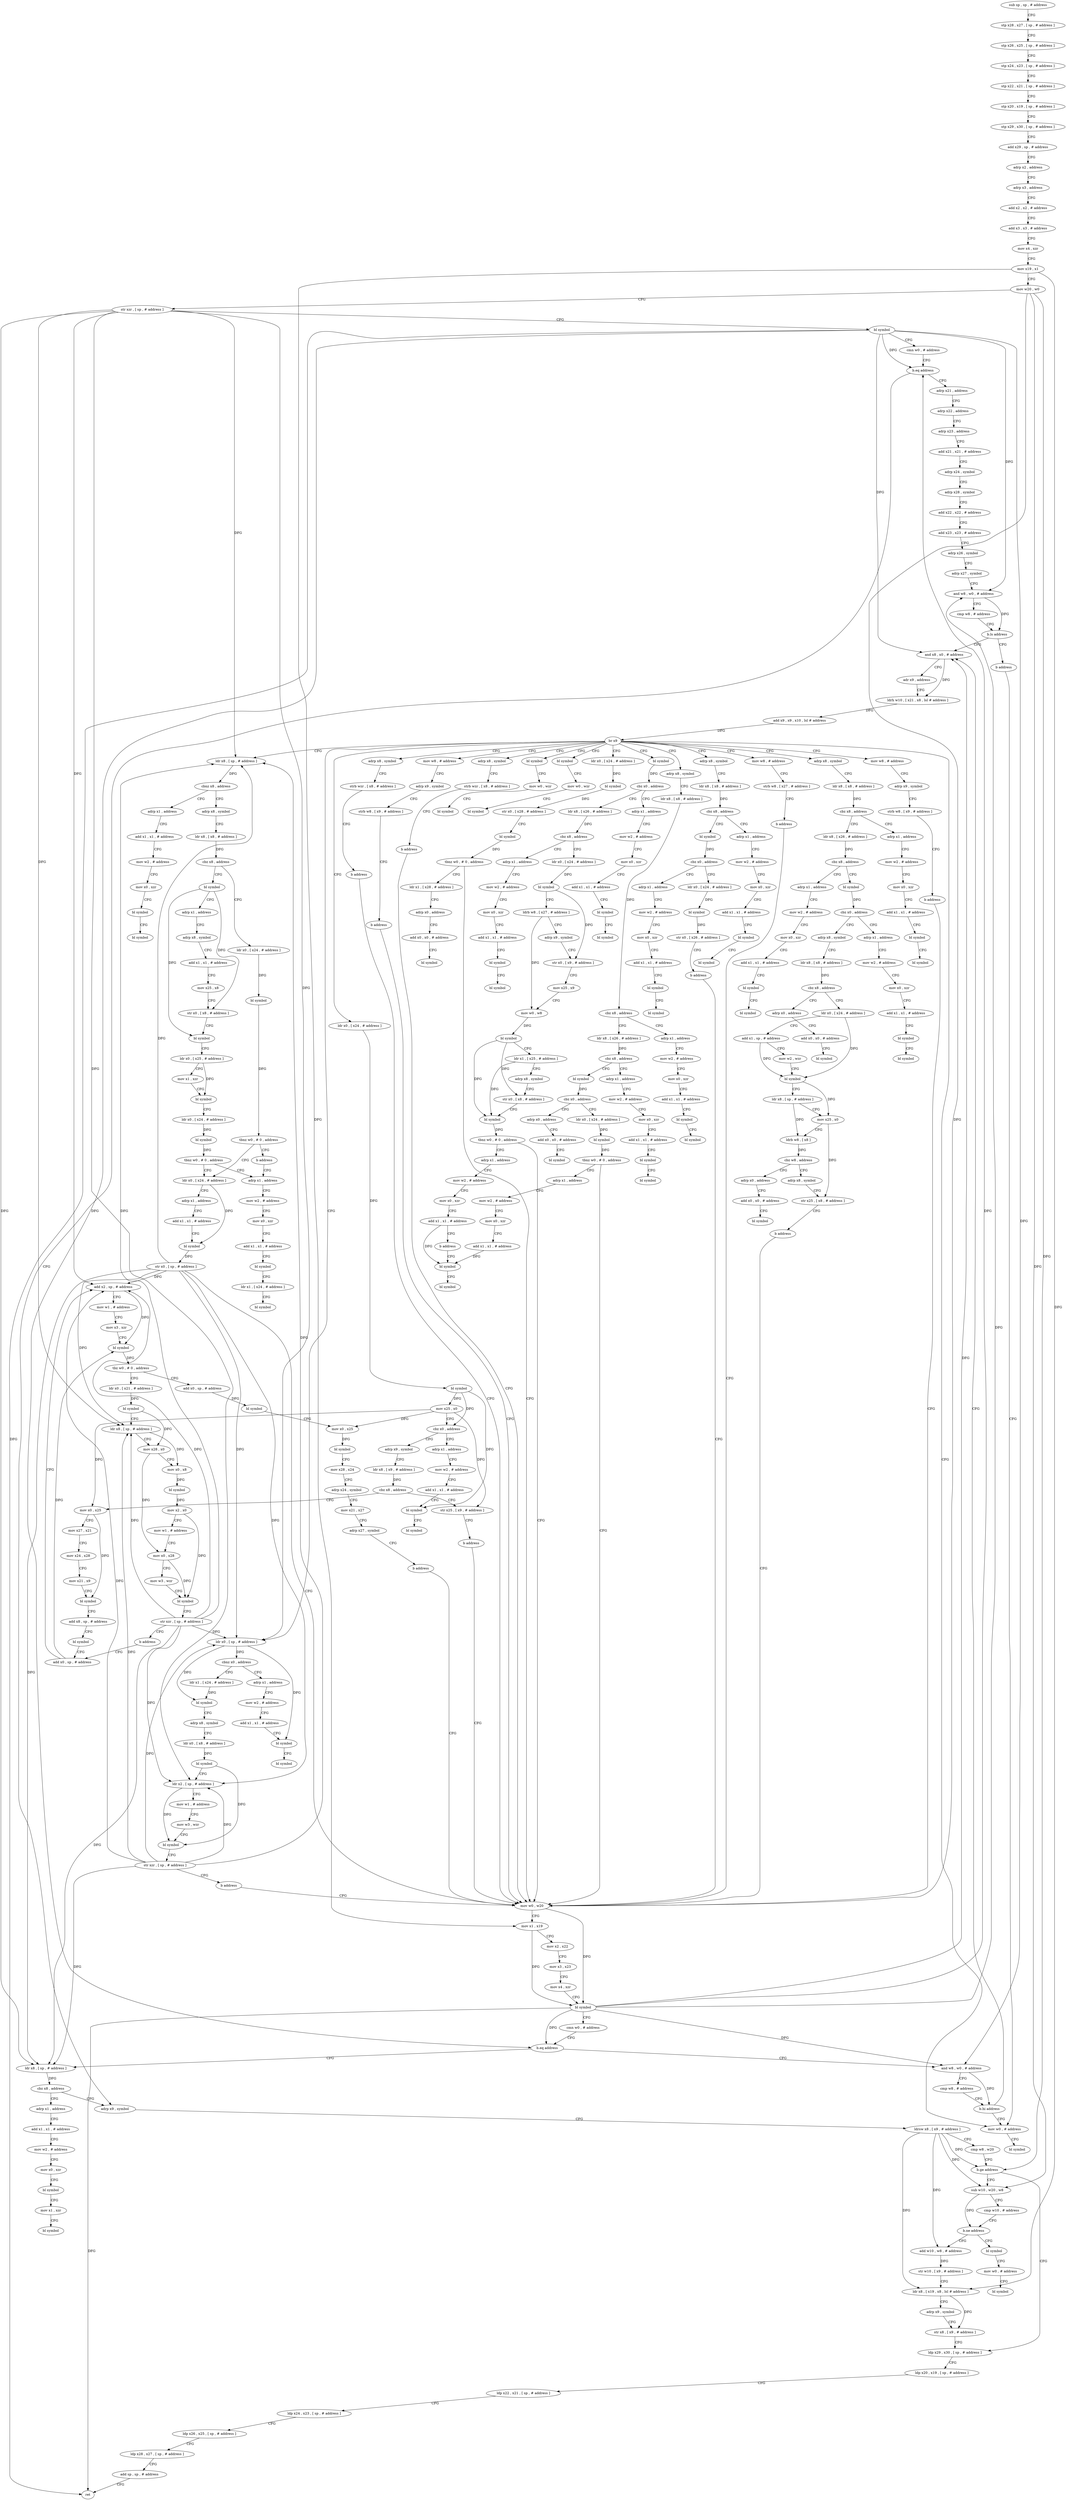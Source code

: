 digraph "func" {
"4215340" [label = "sub sp , sp , # address" ]
"4215344" [label = "stp x28 , x27 , [ sp , # address ]" ]
"4215348" [label = "stp x26 , x25 , [ sp , # address ]" ]
"4215352" [label = "stp x24 , x23 , [ sp , # address ]" ]
"4215356" [label = "stp x22 , x21 , [ sp , # address ]" ]
"4215360" [label = "stp x20 , x19 , [ sp , # address ]" ]
"4215364" [label = "stp x29 , x30 , [ sp , # address ]" ]
"4215368" [label = "add x29 , sp , # address" ]
"4215372" [label = "adrp x2 , address" ]
"4215376" [label = "adrp x3 , address" ]
"4215380" [label = "add x2 , x2 , # address" ]
"4215384" [label = "add x3 , x3 , # address" ]
"4215388" [label = "mov x4 , xzr" ]
"4215392" [label = "mov x19 , x1" ]
"4215396" [label = "mov w20 , w0" ]
"4215400" [label = "str xzr , [ sp , # address ]" ]
"4215404" [label = "bl symbol" ]
"4215408" [label = "cmn w0 , # address" ]
"4215412" [label = "b.eq address" ]
"4216632" [label = "adrp x9 , symbol" ]
"4215416" [label = "adrp x21 , address" ]
"4216636" [label = "ldrsw x8 , [ x9 , # address ]" ]
"4216640" [label = "cmp w8 , w20" ]
"4216644" [label = "b.ge address" ]
"4216680" [label = "ldp x29 , x30 , [ sp , # address ]" ]
"4216648" [label = "sub w10 , w20 , w8" ]
"4215420" [label = "adrp x22 , address" ]
"4215424" [label = "adrp x23 , address" ]
"4215428" [label = "add x21 , x21 , # address" ]
"4215432" [label = "adrp x24 , symbol" ]
"4215436" [label = "adrp x28 , symbol" ]
"4215440" [label = "add x22 , x22 , # address" ]
"4215444" [label = "add x23 , x23 , # address" ]
"4215448" [label = "adrp x26 , symbol" ]
"4215452" [label = "adrp x27 , symbol" ]
"4215456" [label = "and w8 , w0 , # address" ]
"4215460" [label = "cmp w8 , # address" ]
"4215464" [label = "b.ls address" ]
"4215536" [label = "and x8 , x0 , # address" ]
"4215468" [label = "b address" ]
"4216684" [label = "ldp x20 , x19 , [ sp , # address ]" ]
"4216688" [label = "ldp x22 , x21 , [ sp , # address ]" ]
"4216692" [label = "ldp x24 , x23 , [ sp , # address ]" ]
"4216696" [label = "ldp x26 , x25 , [ sp , # address ]" ]
"4216700" [label = "ldp x28 , x27 , [ sp , # address ]" ]
"4216704" [label = "add sp , sp , # address" ]
"4216708" [label = "ret" ]
"4216652" [label = "cmp w10 , # address" ]
"4216656" [label = "b.ne address" ]
"4216776" [label = "bl symbol" ]
"4216660" [label = "add w10 , w8 , # address" ]
"4215540" [label = "adr x9 , address" ]
"4215544" [label = "ldrh w10 , [ x21 , x8 , lsl # address ]" ]
"4215548" [label = "add x9 , x9 , x10 , lsl # address" ]
"4215552" [label = "br x9" ]
"4215556" [label = "ldr x0 , [ x24 , # address ]" ]
"4215596" [label = "ldr x8 , [ sp , # address ]" ]
"4215632" [label = "bl symbol" ]
"4215768" [label = "adrp x8 , symbol" ]
"4215896" [label = "ldr x0 , [ x24 , # address ]" ]
"4216028" [label = "adrp x8 , symbol" ]
"4216112" [label = "mov w8 , # address" ]
"4216124" [label = "adrp x8 , symbol" ]
"4216304" [label = "ldr x0 , [ sp , # address ]" ]
"4216416" [label = "mov w8 , # address" ]
"4216432" [label = "adrp x8 , symbol" ]
"4216444" [label = "adrp x8 , symbol" ]
"4216456" [label = "mov w8 , # address" ]
"4216712" [label = "mov w0 , # address" ]
"4216720" [label = "bl symbol" ]
"4216732" [label = "bl symbol" ]
"4216780" [label = "mov w0 , # address" ]
"4216784" [label = "bl symbol" ]
"4216664" [label = "str w10 , [ x9 , # address ]" ]
"4216668" [label = "ldr x8 , [ x19 , x8 , lsl # address ]" ]
"4216672" [label = "adrp x9 , symbol" ]
"4216676" [label = "str x8 , [ x9 , # address ]" ]
"4215560" [label = "bl symbol" ]
"4215564" [label = "str x0 , [ x28 , # address ]" ]
"4215568" [label = "bl symbol" ]
"4215572" [label = "tbnz w0 , # 0 , address" ]
"4215492" [label = "mov w0 , w20" ]
"4215576" [label = "ldr x1 , [ x28 , # address ]" ]
"4215600" [label = "cbnz x8 , address" ]
"4216744" [label = "adrp x1 , address" ]
"4215604" [label = "adrp x8 , symbol" ]
"4215636" [label = "cbz x0 , address" ]
"4215664" [label = "ldr x8 , [ x26 , # address ]" ]
"4215640" [label = "adrp x1 , address" ]
"4215772" [label = "ldr x8 , [ x8 , # address ]" ]
"4215776" [label = "cbz x8 , address" ]
"4215804" [label = "ldr x8 , [ x26 , # address ]" ]
"4215780" [label = "adrp x1 , address" ]
"4215900" [label = "bl symbol" ]
"4215904" [label = "mov x25 , x0" ]
"4215908" [label = "cbz x0 , address" ]
"4216556" [label = "adrp x1 , address" ]
"4215912" [label = "adrp x9 , symbol" ]
"4216032" [label = "ldr x8 , [ x8 , # address ]" ]
"4216036" [label = "cbz x8 , address" ]
"4216064" [label = "bl symbol" ]
"4216040" [label = "adrp x1 , address" ]
"4216116" [label = "strb w8 , [ x27 , # address ]" ]
"4216120" [label = "b address" ]
"4216128" [label = "ldr x8 , [ x8 , # address ]" ]
"4216132" [label = "cbz x8 , address" ]
"4216160" [label = "ldr x8 , [ x26 , # address ]" ]
"4216136" [label = "adrp x1 , address" ]
"4216308" [label = "cbnz x0 , address" ]
"4216336" [label = "ldr x1 , [ x24 , # address ]" ]
"4216312" [label = "adrp x1 , address" ]
"4216420" [label = "adrp x9 , symbol" ]
"4216424" [label = "strb w8 , [ x9 , # address ]" ]
"4216428" [label = "b address" ]
"4216436" [label = "strb wzr , [ x8 , # address ]" ]
"4216440" [label = "b address" ]
"4216448" [label = "strb wzr , [ x8 , # address ]" ]
"4216452" [label = "b address" ]
"4216460" [label = "adrp x9 , symbol" ]
"4216464" [label = "strb w8 , [ x9 , # address ]" ]
"4216468" [label = "b address" ]
"4216716" [label = "bl symbol" ]
"4216724" [label = "mov w0 , wzr" ]
"4216728" [label = "bl symbol" ]
"4216736" [label = "mov w0 , wzr" ]
"4216740" [label = "bl symbol" ]
"4215496" [label = "mov x1 , x19" ]
"4215500" [label = "mov x2 , x22" ]
"4215504" [label = "mov x3 , x23" ]
"4215508" [label = "mov x4 , xzr" ]
"4215512" [label = "bl symbol" ]
"4215516" [label = "cmn w0 , # address" ]
"4215520" [label = "b.eq address" ]
"4216596" [label = "ldr x8 , [ sp , # address ]" ]
"4215524" [label = "and w8 , w0 , # address" ]
"4215580" [label = "adrp x0 , address" ]
"4215584" [label = "add x0 , x0 , # address" ]
"4215588" [label = "bl symbol" ]
"4216748" [label = "add x1 , x1 , # address" ]
"4216752" [label = "mov w2 , # address" ]
"4216756" [label = "mov x0 , xzr" ]
"4216760" [label = "bl symbol" ]
"4216764" [label = "bl symbol" ]
"4215608" [label = "ldr x8 , [ x8 , # address ]" ]
"4215612" [label = "cbz x8 , address" ]
"4216472" [label = "bl symbol" ]
"4215616" [label = "ldr x0 , [ x24 , # address ]" ]
"4215668" [label = "cbz x8 , address" ]
"4215696" [label = "ldr x0 , [ x24 , # address ]" ]
"4215672" [label = "adrp x1 , address" ]
"4215644" [label = "mov w2 , # address" ]
"4215648" [label = "mov x0 , xzr" ]
"4215652" [label = "add x1 , x1 , # address" ]
"4215656" [label = "bl symbol" ]
"4215660" [label = "bl symbol" ]
"4215808" [label = "cbz x8 , address" ]
"4215836" [label = "bl symbol" ]
"4215812" [label = "adrp x1 , address" ]
"4215784" [label = "mov w2 , # address" ]
"4215788" [label = "mov x0 , xzr" ]
"4215792" [label = "add x1 , x1 , # address" ]
"4215796" [label = "bl symbol" ]
"4215800" [label = "bl symbol" ]
"4216560" [label = "mov w2 , # address" ]
"4216564" [label = "add x1 , x1 , # address" ]
"4216568" [label = "bl symbol" ]
"4216572" [label = "bl symbol" ]
"4215916" [label = "ldr x8 , [ x9 , # address ]" ]
"4215920" [label = "cbz x8 , address" ]
"4216588" [label = "str x25 , [ x9 , # address ]" ]
"4215924" [label = "mov x0 , x25" ]
"4216068" [label = "cbz x0 , address" ]
"4216096" [label = "ldr x0 , [ x24 , # address ]" ]
"4216072" [label = "adrp x1 , address" ]
"4216044" [label = "mov w2 , # address" ]
"4216048" [label = "mov x0 , xzr" ]
"4216052" [label = "add x1 , x1 , # address" ]
"4216056" [label = "bl symbol" ]
"4216060" [label = "bl symbol" ]
"4216164" [label = "cbz x8 , address" ]
"4216192" [label = "bl symbol" ]
"4216168" [label = "adrp x1 , address" ]
"4216140" [label = "mov w2 , # address" ]
"4216144" [label = "mov x0 , xzr" ]
"4216148" [label = "add x1 , x1 , # address" ]
"4216152" [label = "bl symbol" ]
"4216156" [label = "bl symbol" ]
"4216340" [label = "bl symbol" ]
"4216344" [label = "adrp x8 , symbol" ]
"4216348" [label = "ldr x0 , [ x8 , # address ]" ]
"4216352" [label = "bl symbol" ]
"4216356" [label = "ldr x2 , [ sp , # address ]" ]
"4216360" [label = "mov w1 , # address" ]
"4216364" [label = "mov w3 , wzr" ]
"4216368" [label = "bl symbol" ]
"4216372" [label = "str xzr , [ sp , # address ]" ]
"4216376" [label = "b address" ]
"4216316" [label = "mov w2 , # address" ]
"4216320" [label = "add x1 , x1 , # address" ]
"4216324" [label = "bl symbol" ]
"4216328" [label = "bl symbol" ]
"4216600" [label = "cbz x8 , address" ]
"4216604" [label = "adrp x1 , address" ]
"4215528" [label = "cmp w8 , # address" ]
"4215532" [label = "b.hi address" ]
"4216476" [label = "adrp x1 , address" ]
"4216480" [label = "adrp x8 , symbol" ]
"4216484" [label = "add x1 , x1 , # address" ]
"4216488" [label = "mov x25 , x8" ]
"4216492" [label = "str x0 , [ x8 , # address ]" ]
"4216496" [label = "bl symbol" ]
"4216500" [label = "ldr x0 , [ x25 , # address ]" ]
"4216504" [label = "mov x1 , xzr" ]
"4216508" [label = "bl symbol" ]
"4216512" [label = "ldr x0 , [ x24 , # address ]" ]
"4216516" [label = "bl symbol" ]
"4216520" [label = "tbnz w0 , # 0 , address" ]
"4215472" [label = "ldr x0 , [ x24 , # address ]" ]
"4216524" [label = "adrp x1 , address" ]
"4215620" [label = "bl symbol" ]
"4215624" [label = "tbnz w0 , # 0 , address" ]
"4215628" [label = "b address" ]
"4215700" [label = "bl symbol" ]
"4215704" [label = "ldrb w8 , [ x27 , # address ]" ]
"4215708" [label = "adrp x9 , symbol" ]
"4215712" [label = "str x0 , [ x9 , # address ]" ]
"4215716" [label = "mov x25 , x9" ]
"4215720" [label = "mov w0 , w8" ]
"4215724" [label = "bl symbol" ]
"4215728" [label = "ldr x1 , [ x25 , # address ]" ]
"4215732" [label = "adrp x8 , symbol" ]
"4215736" [label = "str x0 , [ x8 , # address ]" ]
"4215740" [label = "bl symbol" ]
"4215744" [label = "tbnz w0 , # 0 , address" ]
"4215748" [label = "adrp x1 , address" ]
"4215676" [label = "mov w2 , # address" ]
"4215680" [label = "mov x0 , xzr" ]
"4215684" [label = "add x1 , x1 , # address" ]
"4215688" [label = "bl symbol" ]
"4215692" [label = "bl symbol" ]
"4215840" [label = "cbz x0 , address" ]
"4215856" [label = "ldr x0 , [ x24 , # address ]" ]
"4215844" [label = "adrp x0 , address" ]
"4215816" [label = "mov w2 , # address" ]
"4215820" [label = "mov x0 , xzr" ]
"4215824" [label = "add x1 , x1 , # address" ]
"4215828" [label = "bl symbol" ]
"4215832" [label = "bl symbol" ]
"4216592" [label = "b address" ]
"4215928" [label = "mov x27 , x21" ]
"4215932" [label = "mov x24 , x28" ]
"4215936" [label = "mov x21 , x9" ]
"4215940" [label = "bl symbol" ]
"4215944" [label = "add x8 , sp , # address" ]
"4215948" [label = "bl symbol" ]
"4215952" [label = "add x0 , sp , # address" ]
"4216100" [label = "bl symbol" ]
"4216104" [label = "str x0 , [ x26 , # address ]" ]
"4216108" [label = "b address" ]
"4216076" [label = "mov w2 , # address" ]
"4216080" [label = "mov x0 , xzr" ]
"4216084" [label = "add x1 , x1 , # address" ]
"4216088" [label = "bl symbol" ]
"4216092" [label = "bl symbol" ]
"4216196" [label = "cbz x0 , address" ]
"4216224" [label = "adrp x8 , symbol" ]
"4216200" [label = "adrp x1 , address" ]
"4216172" [label = "mov w2 , # address" ]
"4216176" [label = "mov x0 , xzr" ]
"4216180" [label = "add x1 , x1 , # address" ]
"4216184" [label = "bl symbol" ]
"4216188" [label = "bl symbol" ]
"4216608" [label = "add x1 , x1 , # address" ]
"4216612" [label = "mov w2 , # address" ]
"4216616" [label = "mov x0 , xzr" ]
"4216620" [label = "bl symbol" ]
"4216624" [label = "mov x1 , xzr" ]
"4216628" [label = "bl symbol" ]
"4215476" [label = "adrp x1 , address" ]
"4215480" [label = "add x1 , x1 , # address" ]
"4215484" [label = "bl symbol" ]
"4215488" [label = "str x0 , [ sp , # address ]" ]
"4216528" [label = "mov w2 , # address" ]
"4216532" [label = "mov x0 , xzr" ]
"4216536" [label = "add x1 , x1 , # address" ]
"4216540" [label = "bl symbol" ]
"4216544" [label = "ldr x1 , [ x24 , # address ]" ]
"4216548" [label = "bl symbol" ]
"4215752" [label = "mov w2 , # address" ]
"4215756" [label = "mov x0 , xzr" ]
"4215760" [label = "add x1 , x1 , # address" ]
"4215764" [label = "b address" ]
"4215884" [label = "bl symbol" ]
"4215860" [label = "bl symbol" ]
"4215864" [label = "tbnz w0 , # 0 , address" ]
"4215868" [label = "adrp x1 , address" ]
"4215848" [label = "add x0 , x0 , # address" ]
"4215852" [label = "bl symbol" ]
"4216380" [label = "add x0 , sp , # address" ]
"4216384" [label = "bl symbol" ]
"4216388" [label = "mov x0 , x25" ]
"4216392" [label = "bl symbol" ]
"4216396" [label = "mov x28 , x24" ]
"4216400" [label = "adrp x24 , symbol" ]
"4216404" [label = "mov x21 , x27" ]
"4216408" [label = "adrp x27 , symbol" ]
"4216412" [label = "b address" ]
"4215976" [label = "ldr x0 , [ x21 , # address ]" ]
"4215980" [label = "bl symbol" ]
"4215984" [label = "ldr x8 , [ sp , # address ]" ]
"4215988" [label = "mov x28 , x0" ]
"4215992" [label = "mov x0 , x8" ]
"4215996" [label = "bl symbol" ]
"4216000" [label = "mov x2 , x0" ]
"4216004" [label = "mov w1 , # address" ]
"4216008" [label = "mov x0 , x28" ]
"4216012" [label = "mov w3 , wzr" ]
"4216016" [label = "bl symbol" ]
"4216020" [label = "str xzr , [ sp , # address ]" ]
"4216024" [label = "b address" ]
"4216228" [label = "ldr x8 , [ x8 , # address ]" ]
"4216232" [label = "cbz x8 , address" ]
"4216248" [label = "ldr x0 , [ x24 , # address ]" ]
"4216236" [label = "adrp x0 , address" ]
"4216204" [label = "mov w2 , # address" ]
"4216208" [label = "mov x0 , xzr" ]
"4216212" [label = "add x1 , x1 , # address" ]
"4216216" [label = "bl symbol" ]
"4216220" [label = "bl symbol" ]
"4215888" [label = "bl symbol" ]
"4215872" [label = "mov w2 , # address" ]
"4215876" [label = "mov x0 , xzr" ]
"4215880" [label = "add x1 , x1 , # address" ]
"4215956" [label = "add x2 , sp , # address" ]
"4215960" [label = "mov w1 , # address" ]
"4215964" [label = "mov x3 , xzr" ]
"4215968" [label = "bl symbol" ]
"4215972" [label = "tbz w0 , # 0 , address" ]
"4216252" [label = "add x1 , sp , # address" ]
"4216256" [label = "mov w2 , wzr" ]
"4216260" [label = "bl symbol" ]
"4216264" [label = "ldr x8 , [ sp , # address ]" ]
"4216268" [label = "mov x25 , x0" ]
"4216272" [label = "ldrb w8 , [ x8 ]" ]
"4216276" [label = "cbz w8 , address" ]
"4216292" [label = "adrp x8 , symbol" ]
"4216280" [label = "adrp x0 , address" ]
"4216240" [label = "add x0 , x0 , # address" ]
"4216244" [label = "bl symbol" ]
"4216296" [label = "str x25 , [ x8 , # address ]" ]
"4216300" [label = "b address" ]
"4216284" [label = "add x0 , x0 , # address" ]
"4216288" [label = "bl symbol" ]
"4215340" -> "4215344" [ label = "CFG" ]
"4215344" -> "4215348" [ label = "CFG" ]
"4215348" -> "4215352" [ label = "CFG" ]
"4215352" -> "4215356" [ label = "CFG" ]
"4215356" -> "4215360" [ label = "CFG" ]
"4215360" -> "4215364" [ label = "CFG" ]
"4215364" -> "4215368" [ label = "CFG" ]
"4215368" -> "4215372" [ label = "CFG" ]
"4215372" -> "4215376" [ label = "CFG" ]
"4215376" -> "4215380" [ label = "CFG" ]
"4215380" -> "4215384" [ label = "CFG" ]
"4215384" -> "4215388" [ label = "CFG" ]
"4215388" -> "4215392" [ label = "CFG" ]
"4215392" -> "4215396" [ label = "CFG" ]
"4215392" -> "4216668" [ label = "DFG" ]
"4215392" -> "4215496" [ label = "DFG" ]
"4215396" -> "4215400" [ label = "CFG" ]
"4215396" -> "4216644" [ label = "DFG" ]
"4215396" -> "4216648" [ label = "DFG" ]
"4215396" -> "4215492" [ label = "DFG" ]
"4215400" -> "4215404" [ label = "CFG" ]
"4215400" -> "4215596" [ label = "DFG" ]
"4215400" -> "4216304" [ label = "DFG" ]
"4215400" -> "4216356" [ label = "DFG" ]
"4215400" -> "4216596" [ label = "DFG" ]
"4215400" -> "4215984" [ label = "DFG" ]
"4215400" -> "4215956" [ label = "DFG" ]
"4215404" -> "4215408" [ label = "CFG" ]
"4215404" -> "4215412" [ label = "DFG" ]
"4215404" -> "4215456" [ label = "DFG" ]
"4215404" -> "4216708" [ label = "DFG" ]
"4215404" -> "4215536" [ label = "DFG" ]
"4215404" -> "4215520" [ label = "DFG" ]
"4215404" -> "4215524" [ label = "DFG" ]
"4215408" -> "4215412" [ label = "CFG" ]
"4215412" -> "4216632" [ label = "CFG" ]
"4215412" -> "4215416" [ label = "CFG" ]
"4216632" -> "4216636" [ label = "CFG" ]
"4215416" -> "4215420" [ label = "CFG" ]
"4216636" -> "4216640" [ label = "CFG" ]
"4216636" -> "4216644" [ label = "DFG" ]
"4216636" -> "4216648" [ label = "DFG" ]
"4216636" -> "4216660" [ label = "DFG" ]
"4216636" -> "4216668" [ label = "DFG" ]
"4216640" -> "4216644" [ label = "CFG" ]
"4216644" -> "4216680" [ label = "CFG" ]
"4216644" -> "4216648" [ label = "CFG" ]
"4216680" -> "4216684" [ label = "CFG" ]
"4216648" -> "4216652" [ label = "CFG" ]
"4216648" -> "4216656" [ label = "DFG" ]
"4215420" -> "4215424" [ label = "CFG" ]
"4215424" -> "4215428" [ label = "CFG" ]
"4215428" -> "4215432" [ label = "CFG" ]
"4215432" -> "4215436" [ label = "CFG" ]
"4215436" -> "4215440" [ label = "CFG" ]
"4215440" -> "4215444" [ label = "CFG" ]
"4215444" -> "4215448" [ label = "CFG" ]
"4215448" -> "4215452" [ label = "CFG" ]
"4215452" -> "4215456" [ label = "CFG" ]
"4215456" -> "4215460" [ label = "CFG" ]
"4215456" -> "4215464" [ label = "DFG" ]
"4215460" -> "4215464" [ label = "CFG" ]
"4215464" -> "4215536" [ label = "CFG" ]
"4215464" -> "4215468" [ label = "CFG" ]
"4215536" -> "4215540" [ label = "CFG" ]
"4215536" -> "4215544" [ label = "DFG" ]
"4215468" -> "4216712" [ label = "CFG" ]
"4216684" -> "4216688" [ label = "CFG" ]
"4216688" -> "4216692" [ label = "CFG" ]
"4216692" -> "4216696" [ label = "CFG" ]
"4216696" -> "4216700" [ label = "CFG" ]
"4216700" -> "4216704" [ label = "CFG" ]
"4216704" -> "4216708" [ label = "CFG" ]
"4216652" -> "4216656" [ label = "CFG" ]
"4216656" -> "4216776" [ label = "CFG" ]
"4216656" -> "4216660" [ label = "CFG" ]
"4216776" -> "4216780" [ label = "CFG" ]
"4216660" -> "4216664" [ label = "DFG" ]
"4215540" -> "4215544" [ label = "CFG" ]
"4215544" -> "4215548" [ label = "DFG" ]
"4215548" -> "4215552" [ label = "DFG" ]
"4215552" -> "4215556" [ label = "CFG" ]
"4215552" -> "4215596" [ label = "CFG" ]
"4215552" -> "4215632" [ label = "CFG" ]
"4215552" -> "4215768" [ label = "CFG" ]
"4215552" -> "4215896" [ label = "CFG" ]
"4215552" -> "4216028" [ label = "CFG" ]
"4215552" -> "4216112" [ label = "CFG" ]
"4215552" -> "4216124" [ label = "CFG" ]
"4215552" -> "4216304" [ label = "CFG" ]
"4215552" -> "4216416" [ label = "CFG" ]
"4215552" -> "4216432" [ label = "CFG" ]
"4215552" -> "4216444" [ label = "CFG" ]
"4215552" -> "4216456" [ label = "CFG" ]
"4215552" -> "4216712" [ label = "CFG" ]
"4215552" -> "4216720" [ label = "CFG" ]
"4215552" -> "4216732" [ label = "CFG" ]
"4215556" -> "4215560" [ label = "DFG" ]
"4215596" -> "4215600" [ label = "DFG" ]
"4215632" -> "4215636" [ label = "DFG" ]
"4215768" -> "4215772" [ label = "CFG" ]
"4215896" -> "4215900" [ label = "DFG" ]
"4216028" -> "4216032" [ label = "CFG" ]
"4216112" -> "4216116" [ label = "CFG" ]
"4216124" -> "4216128" [ label = "CFG" ]
"4216304" -> "4216308" [ label = "DFG" ]
"4216304" -> "4216340" [ label = "DFG" ]
"4216304" -> "4216324" [ label = "DFG" ]
"4216416" -> "4216420" [ label = "CFG" ]
"4216432" -> "4216436" [ label = "CFG" ]
"4216444" -> "4216448" [ label = "CFG" ]
"4216456" -> "4216460" [ label = "CFG" ]
"4216712" -> "4216716" [ label = "CFG" ]
"4216720" -> "4216724" [ label = "CFG" ]
"4216732" -> "4216736" [ label = "CFG" ]
"4216780" -> "4216784" [ label = "CFG" ]
"4216664" -> "4216668" [ label = "CFG" ]
"4216668" -> "4216672" [ label = "CFG" ]
"4216668" -> "4216676" [ label = "DFG" ]
"4216672" -> "4216676" [ label = "CFG" ]
"4216676" -> "4216680" [ label = "CFG" ]
"4215560" -> "4215564" [ label = "DFG" ]
"4215564" -> "4215568" [ label = "CFG" ]
"4215568" -> "4215572" [ label = "DFG" ]
"4215572" -> "4215492" [ label = "CFG" ]
"4215572" -> "4215576" [ label = "CFG" ]
"4215492" -> "4215496" [ label = "CFG" ]
"4215492" -> "4215512" [ label = "DFG" ]
"4215576" -> "4215580" [ label = "CFG" ]
"4215600" -> "4216744" [ label = "CFG" ]
"4215600" -> "4215604" [ label = "CFG" ]
"4216744" -> "4216748" [ label = "CFG" ]
"4215604" -> "4215608" [ label = "CFG" ]
"4215636" -> "4215664" [ label = "CFG" ]
"4215636" -> "4215640" [ label = "CFG" ]
"4215664" -> "4215668" [ label = "DFG" ]
"4215640" -> "4215644" [ label = "CFG" ]
"4215772" -> "4215776" [ label = "DFG" ]
"4215776" -> "4215804" [ label = "CFG" ]
"4215776" -> "4215780" [ label = "CFG" ]
"4215804" -> "4215808" [ label = "DFG" ]
"4215780" -> "4215784" [ label = "CFG" ]
"4215900" -> "4215904" [ label = "DFG" ]
"4215900" -> "4215908" [ label = "DFG" ]
"4215900" -> "4216568" [ label = "DFG" ]
"4215904" -> "4215908" [ label = "CFG" ]
"4215904" -> "4216588" [ label = "DFG" ]
"4215904" -> "4215924" [ label = "DFG" ]
"4215904" -> "4216388" [ label = "DFG" ]
"4215908" -> "4216556" [ label = "CFG" ]
"4215908" -> "4215912" [ label = "CFG" ]
"4216556" -> "4216560" [ label = "CFG" ]
"4215912" -> "4215916" [ label = "CFG" ]
"4216032" -> "4216036" [ label = "DFG" ]
"4216036" -> "4216064" [ label = "CFG" ]
"4216036" -> "4216040" [ label = "CFG" ]
"4216064" -> "4216068" [ label = "DFG" ]
"4216040" -> "4216044" [ label = "CFG" ]
"4216116" -> "4216120" [ label = "CFG" ]
"4216120" -> "4215492" [ label = "CFG" ]
"4216128" -> "4216132" [ label = "DFG" ]
"4216132" -> "4216160" [ label = "CFG" ]
"4216132" -> "4216136" [ label = "CFG" ]
"4216160" -> "4216164" [ label = "DFG" ]
"4216136" -> "4216140" [ label = "CFG" ]
"4216308" -> "4216336" [ label = "CFG" ]
"4216308" -> "4216312" [ label = "CFG" ]
"4216336" -> "4216340" [ label = "DFG" ]
"4216312" -> "4216316" [ label = "CFG" ]
"4216420" -> "4216424" [ label = "CFG" ]
"4216424" -> "4216428" [ label = "CFG" ]
"4216428" -> "4215492" [ label = "CFG" ]
"4216436" -> "4216440" [ label = "CFG" ]
"4216440" -> "4215492" [ label = "CFG" ]
"4216448" -> "4216452" [ label = "CFG" ]
"4216452" -> "4215492" [ label = "CFG" ]
"4216460" -> "4216464" [ label = "CFG" ]
"4216464" -> "4216468" [ label = "CFG" ]
"4216468" -> "4215492" [ label = "CFG" ]
"4216724" -> "4216728" [ label = "CFG" ]
"4216736" -> "4216740" [ label = "CFG" ]
"4215496" -> "4215500" [ label = "CFG" ]
"4215496" -> "4215512" [ label = "DFG" ]
"4215500" -> "4215504" [ label = "CFG" ]
"4215504" -> "4215508" [ label = "CFG" ]
"4215508" -> "4215512" [ label = "CFG" ]
"4215512" -> "4215516" [ label = "CFG" ]
"4215512" -> "4215412" [ label = "DFG" ]
"4215512" -> "4215456" [ label = "DFG" ]
"4215512" -> "4215536" [ label = "DFG" ]
"4215512" -> "4216708" [ label = "DFG" ]
"4215512" -> "4215520" [ label = "DFG" ]
"4215512" -> "4215524" [ label = "DFG" ]
"4215516" -> "4215520" [ label = "CFG" ]
"4215520" -> "4216596" [ label = "CFG" ]
"4215520" -> "4215524" [ label = "CFG" ]
"4216596" -> "4216600" [ label = "DFG" ]
"4215524" -> "4215528" [ label = "CFG" ]
"4215524" -> "4215532" [ label = "DFG" ]
"4215580" -> "4215584" [ label = "CFG" ]
"4215584" -> "4215588" [ label = "CFG" ]
"4216748" -> "4216752" [ label = "CFG" ]
"4216752" -> "4216756" [ label = "CFG" ]
"4216756" -> "4216760" [ label = "CFG" ]
"4216760" -> "4216764" [ label = "CFG" ]
"4215608" -> "4215612" [ label = "DFG" ]
"4215612" -> "4216472" [ label = "CFG" ]
"4215612" -> "4215616" [ label = "CFG" ]
"4216472" -> "4216476" [ label = "CFG" ]
"4216472" -> "4216492" [ label = "DFG" ]
"4216472" -> "4216496" [ label = "DFG" ]
"4215616" -> "4215620" [ label = "DFG" ]
"4215668" -> "4215696" [ label = "CFG" ]
"4215668" -> "4215672" [ label = "CFG" ]
"4215696" -> "4215700" [ label = "DFG" ]
"4215672" -> "4215676" [ label = "CFG" ]
"4215644" -> "4215648" [ label = "CFG" ]
"4215648" -> "4215652" [ label = "CFG" ]
"4215652" -> "4215656" [ label = "CFG" ]
"4215656" -> "4215660" [ label = "CFG" ]
"4215808" -> "4215836" [ label = "CFG" ]
"4215808" -> "4215812" [ label = "CFG" ]
"4215836" -> "4215840" [ label = "DFG" ]
"4215812" -> "4215816" [ label = "CFG" ]
"4215784" -> "4215788" [ label = "CFG" ]
"4215788" -> "4215792" [ label = "CFG" ]
"4215792" -> "4215796" [ label = "CFG" ]
"4215796" -> "4215800" [ label = "CFG" ]
"4216560" -> "4216564" [ label = "CFG" ]
"4216564" -> "4216568" [ label = "CFG" ]
"4216568" -> "4216572" [ label = "CFG" ]
"4215916" -> "4215920" [ label = "DFG" ]
"4215920" -> "4216588" [ label = "CFG" ]
"4215920" -> "4215924" [ label = "CFG" ]
"4216588" -> "4216592" [ label = "CFG" ]
"4215924" -> "4215928" [ label = "CFG" ]
"4215924" -> "4215940" [ label = "DFG" ]
"4216068" -> "4216096" [ label = "CFG" ]
"4216068" -> "4216072" [ label = "CFG" ]
"4216096" -> "4216100" [ label = "DFG" ]
"4216072" -> "4216076" [ label = "CFG" ]
"4216044" -> "4216048" [ label = "CFG" ]
"4216048" -> "4216052" [ label = "CFG" ]
"4216052" -> "4216056" [ label = "CFG" ]
"4216056" -> "4216060" [ label = "CFG" ]
"4216164" -> "4216192" [ label = "CFG" ]
"4216164" -> "4216168" [ label = "CFG" ]
"4216192" -> "4216196" [ label = "DFG" ]
"4216168" -> "4216172" [ label = "CFG" ]
"4216140" -> "4216144" [ label = "CFG" ]
"4216144" -> "4216148" [ label = "CFG" ]
"4216148" -> "4216152" [ label = "CFG" ]
"4216152" -> "4216156" [ label = "CFG" ]
"4216340" -> "4216344" [ label = "CFG" ]
"4216344" -> "4216348" [ label = "CFG" ]
"4216348" -> "4216352" [ label = "DFG" ]
"4216352" -> "4216356" [ label = "CFG" ]
"4216352" -> "4216368" [ label = "DFG" ]
"4216356" -> "4216360" [ label = "CFG" ]
"4216356" -> "4216368" [ label = "DFG" ]
"4216360" -> "4216364" [ label = "CFG" ]
"4216364" -> "4216368" [ label = "CFG" ]
"4216368" -> "4216372" [ label = "CFG" ]
"4216372" -> "4216376" [ label = "CFG" ]
"4216372" -> "4215596" [ label = "DFG" ]
"4216372" -> "4216304" [ label = "DFG" ]
"4216372" -> "4216356" [ label = "DFG" ]
"4216372" -> "4216596" [ label = "DFG" ]
"4216372" -> "4215984" [ label = "DFG" ]
"4216372" -> "4215956" [ label = "DFG" ]
"4216376" -> "4215492" [ label = "CFG" ]
"4216316" -> "4216320" [ label = "CFG" ]
"4216320" -> "4216324" [ label = "CFG" ]
"4216324" -> "4216328" [ label = "CFG" ]
"4216600" -> "4216632" [ label = "CFG" ]
"4216600" -> "4216604" [ label = "CFG" ]
"4216604" -> "4216608" [ label = "CFG" ]
"4215528" -> "4215532" [ label = "CFG" ]
"4215532" -> "4216712" [ label = "CFG" ]
"4215532" -> "4215536" [ label = "CFG" ]
"4216476" -> "4216480" [ label = "CFG" ]
"4216480" -> "4216484" [ label = "CFG" ]
"4216484" -> "4216488" [ label = "CFG" ]
"4216488" -> "4216492" [ label = "CFG" ]
"4216492" -> "4216496" [ label = "CFG" ]
"4216496" -> "4216500" [ label = "CFG" ]
"4216500" -> "4216504" [ label = "CFG" ]
"4216500" -> "4216508" [ label = "DFG" ]
"4216504" -> "4216508" [ label = "CFG" ]
"4216508" -> "4216512" [ label = "CFG" ]
"4216512" -> "4216516" [ label = "DFG" ]
"4216516" -> "4216520" [ label = "DFG" ]
"4216520" -> "4215472" [ label = "CFG" ]
"4216520" -> "4216524" [ label = "CFG" ]
"4215472" -> "4215476" [ label = "CFG" ]
"4215472" -> "4215484" [ label = "DFG" ]
"4216524" -> "4216528" [ label = "CFG" ]
"4215620" -> "4215624" [ label = "DFG" ]
"4215624" -> "4215472" [ label = "CFG" ]
"4215624" -> "4215628" [ label = "CFG" ]
"4215628" -> "4216524" [ label = "CFG" ]
"4215700" -> "4215704" [ label = "CFG" ]
"4215700" -> "4215712" [ label = "DFG" ]
"4215704" -> "4215708" [ label = "CFG" ]
"4215704" -> "4215720" [ label = "DFG" ]
"4215708" -> "4215712" [ label = "CFG" ]
"4215712" -> "4215716" [ label = "CFG" ]
"4215716" -> "4215720" [ label = "CFG" ]
"4215720" -> "4215724" [ label = "DFG" ]
"4215724" -> "4215728" [ label = "CFG" ]
"4215724" -> "4215736" [ label = "DFG" ]
"4215724" -> "4215740" [ label = "DFG" ]
"4215728" -> "4215732" [ label = "CFG" ]
"4215728" -> "4215740" [ label = "DFG" ]
"4215732" -> "4215736" [ label = "CFG" ]
"4215736" -> "4215740" [ label = "CFG" ]
"4215740" -> "4215744" [ label = "DFG" ]
"4215744" -> "4215492" [ label = "CFG" ]
"4215744" -> "4215748" [ label = "CFG" ]
"4215748" -> "4215752" [ label = "CFG" ]
"4215676" -> "4215680" [ label = "CFG" ]
"4215680" -> "4215684" [ label = "CFG" ]
"4215684" -> "4215688" [ label = "CFG" ]
"4215688" -> "4215692" [ label = "CFG" ]
"4215840" -> "4215856" [ label = "CFG" ]
"4215840" -> "4215844" [ label = "CFG" ]
"4215856" -> "4215860" [ label = "DFG" ]
"4215844" -> "4215848" [ label = "CFG" ]
"4215816" -> "4215820" [ label = "CFG" ]
"4215820" -> "4215824" [ label = "CFG" ]
"4215824" -> "4215828" [ label = "CFG" ]
"4215828" -> "4215832" [ label = "CFG" ]
"4216592" -> "4215492" [ label = "CFG" ]
"4215928" -> "4215932" [ label = "CFG" ]
"4215932" -> "4215936" [ label = "CFG" ]
"4215936" -> "4215940" [ label = "CFG" ]
"4215940" -> "4215944" [ label = "CFG" ]
"4215944" -> "4215948" [ label = "CFG" ]
"4215948" -> "4215952" [ label = "CFG" ]
"4215952" -> "4215956" [ label = "CFG" ]
"4215952" -> "4215968" [ label = "DFG" ]
"4216100" -> "4216104" [ label = "DFG" ]
"4216104" -> "4216108" [ label = "CFG" ]
"4216108" -> "4215492" [ label = "CFG" ]
"4216076" -> "4216080" [ label = "CFG" ]
"4216080" -> "4216084" [ label = "CFG" ]
"4216084" -> "4216088" [ label = "CFG" ]
"4216088" -> "4216092" [ label = "CFG" ]
"4216196" -> "4216224" [ label = "CFG" ]
"4216196" -> "4216200" [ label = "CFG" ]
"4216224" -> "4216228" [ label = "CFG" ]
"4216200" -> "4216204" [ label = "CFG" ]
"4216172" -> "4216176" [ label = "CFG" ]
"4216176" -> "4216180" [ label = "CFG" ]
"4216180" -> "4216184" [ label = "CFG" ]
"4216184" -> "4216188" [ label = "CFG" ]
"4216608" -> "4216612" [ label = "CFG" ]
"4216612" -> "4216616" [ label = "CFG" ]
"4216616" -> "4216620" [ label = "CFG" ]
"4216620" -> "4216624" [ label = "CFG" ]
"4216624" -> "4216628" [ label = "CFG" ]
"4215476" -> "4215480" [ label = "CFG" ]
"4215480" -> "4215484" [ label = "CFG" ]
"4215484" -> "4215488" [ label = "DFG" ]
"4215488" -> "4215492" [ label = "CFG" ]
"4215488" -> "4215596" [ label = "DFG" ]
"4215488" -> "4216304" [ label = "DFG" ]
"4215488" -> "4216356" [ label = "DFG" ]
"4215488" -> "4216596" [ label = "DFG" ]
"4215488" -> "4215984" [ label = "DFG" ]
"4215488" -> "4215956" [ label = "DFG" ]
"4216528" -> "4216532" [ label = "CFG" ]
"4216532" -> "4216536" [ label = "CFG" ]
"4216536" -> "4216540" [ label = "CFG" ]
"4216540" -> "4216544" [ label = "CFG" ]
"4216544" -> "4216548" [ label = "CFG" ]
"4215752" -> "4215756" [ label = "CFG" ]
"4215756" -> "4215760" [ label = "CFG" ]
"4215760" -> "4215764" [ label = "CFG" ]
"4215760" -> "4215884" [ label = "DFG" ]
"4215764" -> "4215884" [ label = "CFG" ]
"4215884" -> "4215888" [ label = "CFG" ]
"4215860" -> "4215864" [ label = "DFG" ]
"4215864" -> "4215492" [ label = "CFG" ]
"4215864" -> "4215868" [ label = "CFG" ]
"4215868" -> "4215872" [ label = "CFG" ]
"4215848" -> "4215852" [ label = "CFG" ]
"4216380" -> "4216384" [ label = "DFG" ]
"4216384" -> "4216388" [ label = "CFG" ]
"4216388" -> "4216392" [ label = "DFG" ]
"4216392" -> "4216396" [ label = "CFG" ]
"4216396" -> "4216400" [ label = "CFG" ]
"4216400" -> "4216404" [ label = "CFG" ]
"4216404" -> "4216408" [ label = "CFG" ]
"4216408" -> "4216412" [ label = "CFG" ]
"4216412" -> "4215492" [ label = "CFG" ]
"4215976" -> "4215980" [ label = "DFG" ]
"4215980" -> "4215984" [ label = "CFG" ]
"4215980" -> "4215988" [ label = "DFG" ]
"4215984" -> "4215988" [ label = "CFG" ]
"4215984" -> "4215992" [ label = "DFG" ]
"4215988" -> "4215992" [ label = "CFG" ]
"4215988" -> "4216008" [ label = "DFG" ]
"4215992" -> "4215996" [ label = "DFG" ]
"4215996" -> "4216000" [ label = "DFG" ]
"4216000" -> "4216004" [ label = "CFG" ]
"4216000" -> "4216016" [ label = "DFG" ]
"4216004" -> "4216008" [ label = "CFG" ]
"4216008" -> "4216012" [ label = "CFG" ]
"4216008" -> "4216016" [ label = "DFG" ]
"4216012" -> "4216016" [ label = "CFG" ]
"4216016" -> "4216020" [ label = "CFG" ]
"4216020" -> "4216024" [ label = "CFG" ]
"4216020" -> "4215596" [ label = "DFG" ]
"4216020" -> "4216304" [ label = "DFG" ]
"4216020" -> "4216356" [ label = "DFG" ]
"4216020" -> "4216596" [ label = "DFG" ]
"4216020" -> "4215956" [ label = "DFG" ]
"4216020" -> "4215984" [ label = "DFG" ]
"4216024" -> "4215952" [ label = "CFG" ]
"4216228" -> "4216232" [ label = "DFG" ]
"4216232" -> "4216248" [ label = "CFG" ]
"4216232" -> "4216236" [ label = "CFG" ]
"4216248" -> "4216252" [ label = "CFG" ]
"4216248" -> "4216260" [ label = "DFG" ]
"4216236" -> "4216240" [ label = "CFG" ]
"4216204" -> "4216208" [ label = "CFG" ]
"4216208" -> "4216212" [ label = "CFG" ]
"4216212" -> "4216216" [ label = "CFG" ]
"4216216" -> "4216220" [ label = "CFG" ]
"4215872" -> "4215876" [ label = "CFG" ]
"4215876" -> "4215880" [ label = "CFG" ]
"4215880" -> "4215884" [ label = "DFG" ]
"4215956" -> "4215960" [ label = "CFG" ]
"4215956" -> "4215968" [ label = "DFG" ]
"4215960" -> "4215964" [ label = "CFG" ]
"4215964" -> "4215968" [ label = "CFG" ]
"4215968" -> "4215972" [ label = "DFG" ]
"4215972" -> "4216380" [ label = "CFG" ]
"4215972" -> "4215976" [ label = "CFG" ]
"4216252" -> "4216256" [ label = "CFG" ]
"4216252" -> "4216260" [ label = "DFG" ]
"4216256" -> "4216260" [ label = "CFG" ]
"4216260" -> "4216264" [ label = "CFG" ]
"4216260" -> "4216268" [ label = "DFG" ]
"4216264" -> "4216268" [ label = "CFG" ]
"4216264" -> "4216272" [ label = "DFG" ]
"4216268" -> "4216272" [ label = "CFG" ]
"4216268" -> "4216296" [ label = "DFG" ]
"4216272" -> "4216276" [ label = "DFG" ]
"4216276" -> "4216292" [ label = "CFG" ]
"4216276" -> "4216280" [ label = "CFG" ]
"4216292" -> "4216296" [ label = "CFG" ]
"4216280" -> "4216284" [ label = "CFG" ]
"4216240" -> "4216244" [ label = "CFG" ]
"4216296" -> "4216300" [ label = "CFG" ]
"4216300" -> "4215492" [ label = "CFG" ]
"4216284" -> "4216288" [ label = "CFG" ]
}
